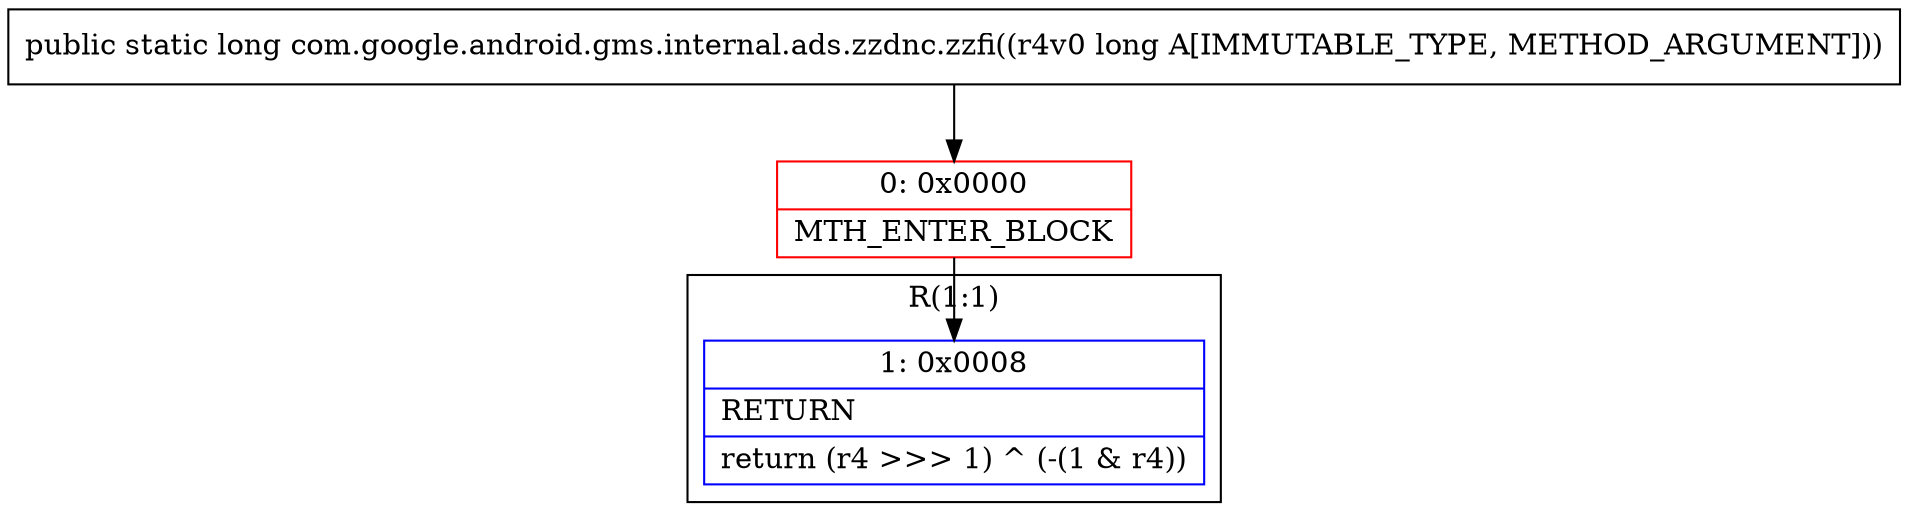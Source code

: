digraph "CFG forcom.google.android.gms.internal.ads.zzdnc.zzfi(J)J" {
subgraph cluster_Region_2096938453 {
label = "R(1:1)";
node [shape=record,color=blue];
Node_1 [shape=record,label="{1\:\ 0x0008|RETURN\l|return (r4 \>\>\> 1) ^ (\-(1 & r4))\l}"];
}
Node_0 [shape=record,color=red,label="{0\:\ 0x0000|MTH_ENTER_BLOCK\l}"];
MethodNode[shape=record,label="{public static long com.google.android.gms.internal.ads.zzdnc.zzfi((r4v0 long A[IMMUTABLE_TYPE, METHOD_ARGUMENT])) }"];
MethodNode -> Node_0;
Node_0 -> Node_1;
}


